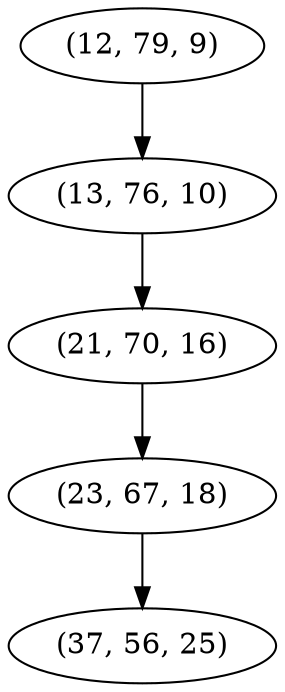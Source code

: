 digraph tree {
    "(12, 79, 9)";
    "(13, 76, 10)";
    "(21, 70, 16)";
    "(23, 67, 18)";
    "(37, 56, 25)";
    "(12, 79, 9)" -> "(13, 76, 10)";
    "(13, 76, 10)" -> "(21, 70, 16)";
    "(21, 70, 16)" -> "(23, 67, 18)";
    "(23, 67, 18)" -> "(37, 56, 25)";
}

